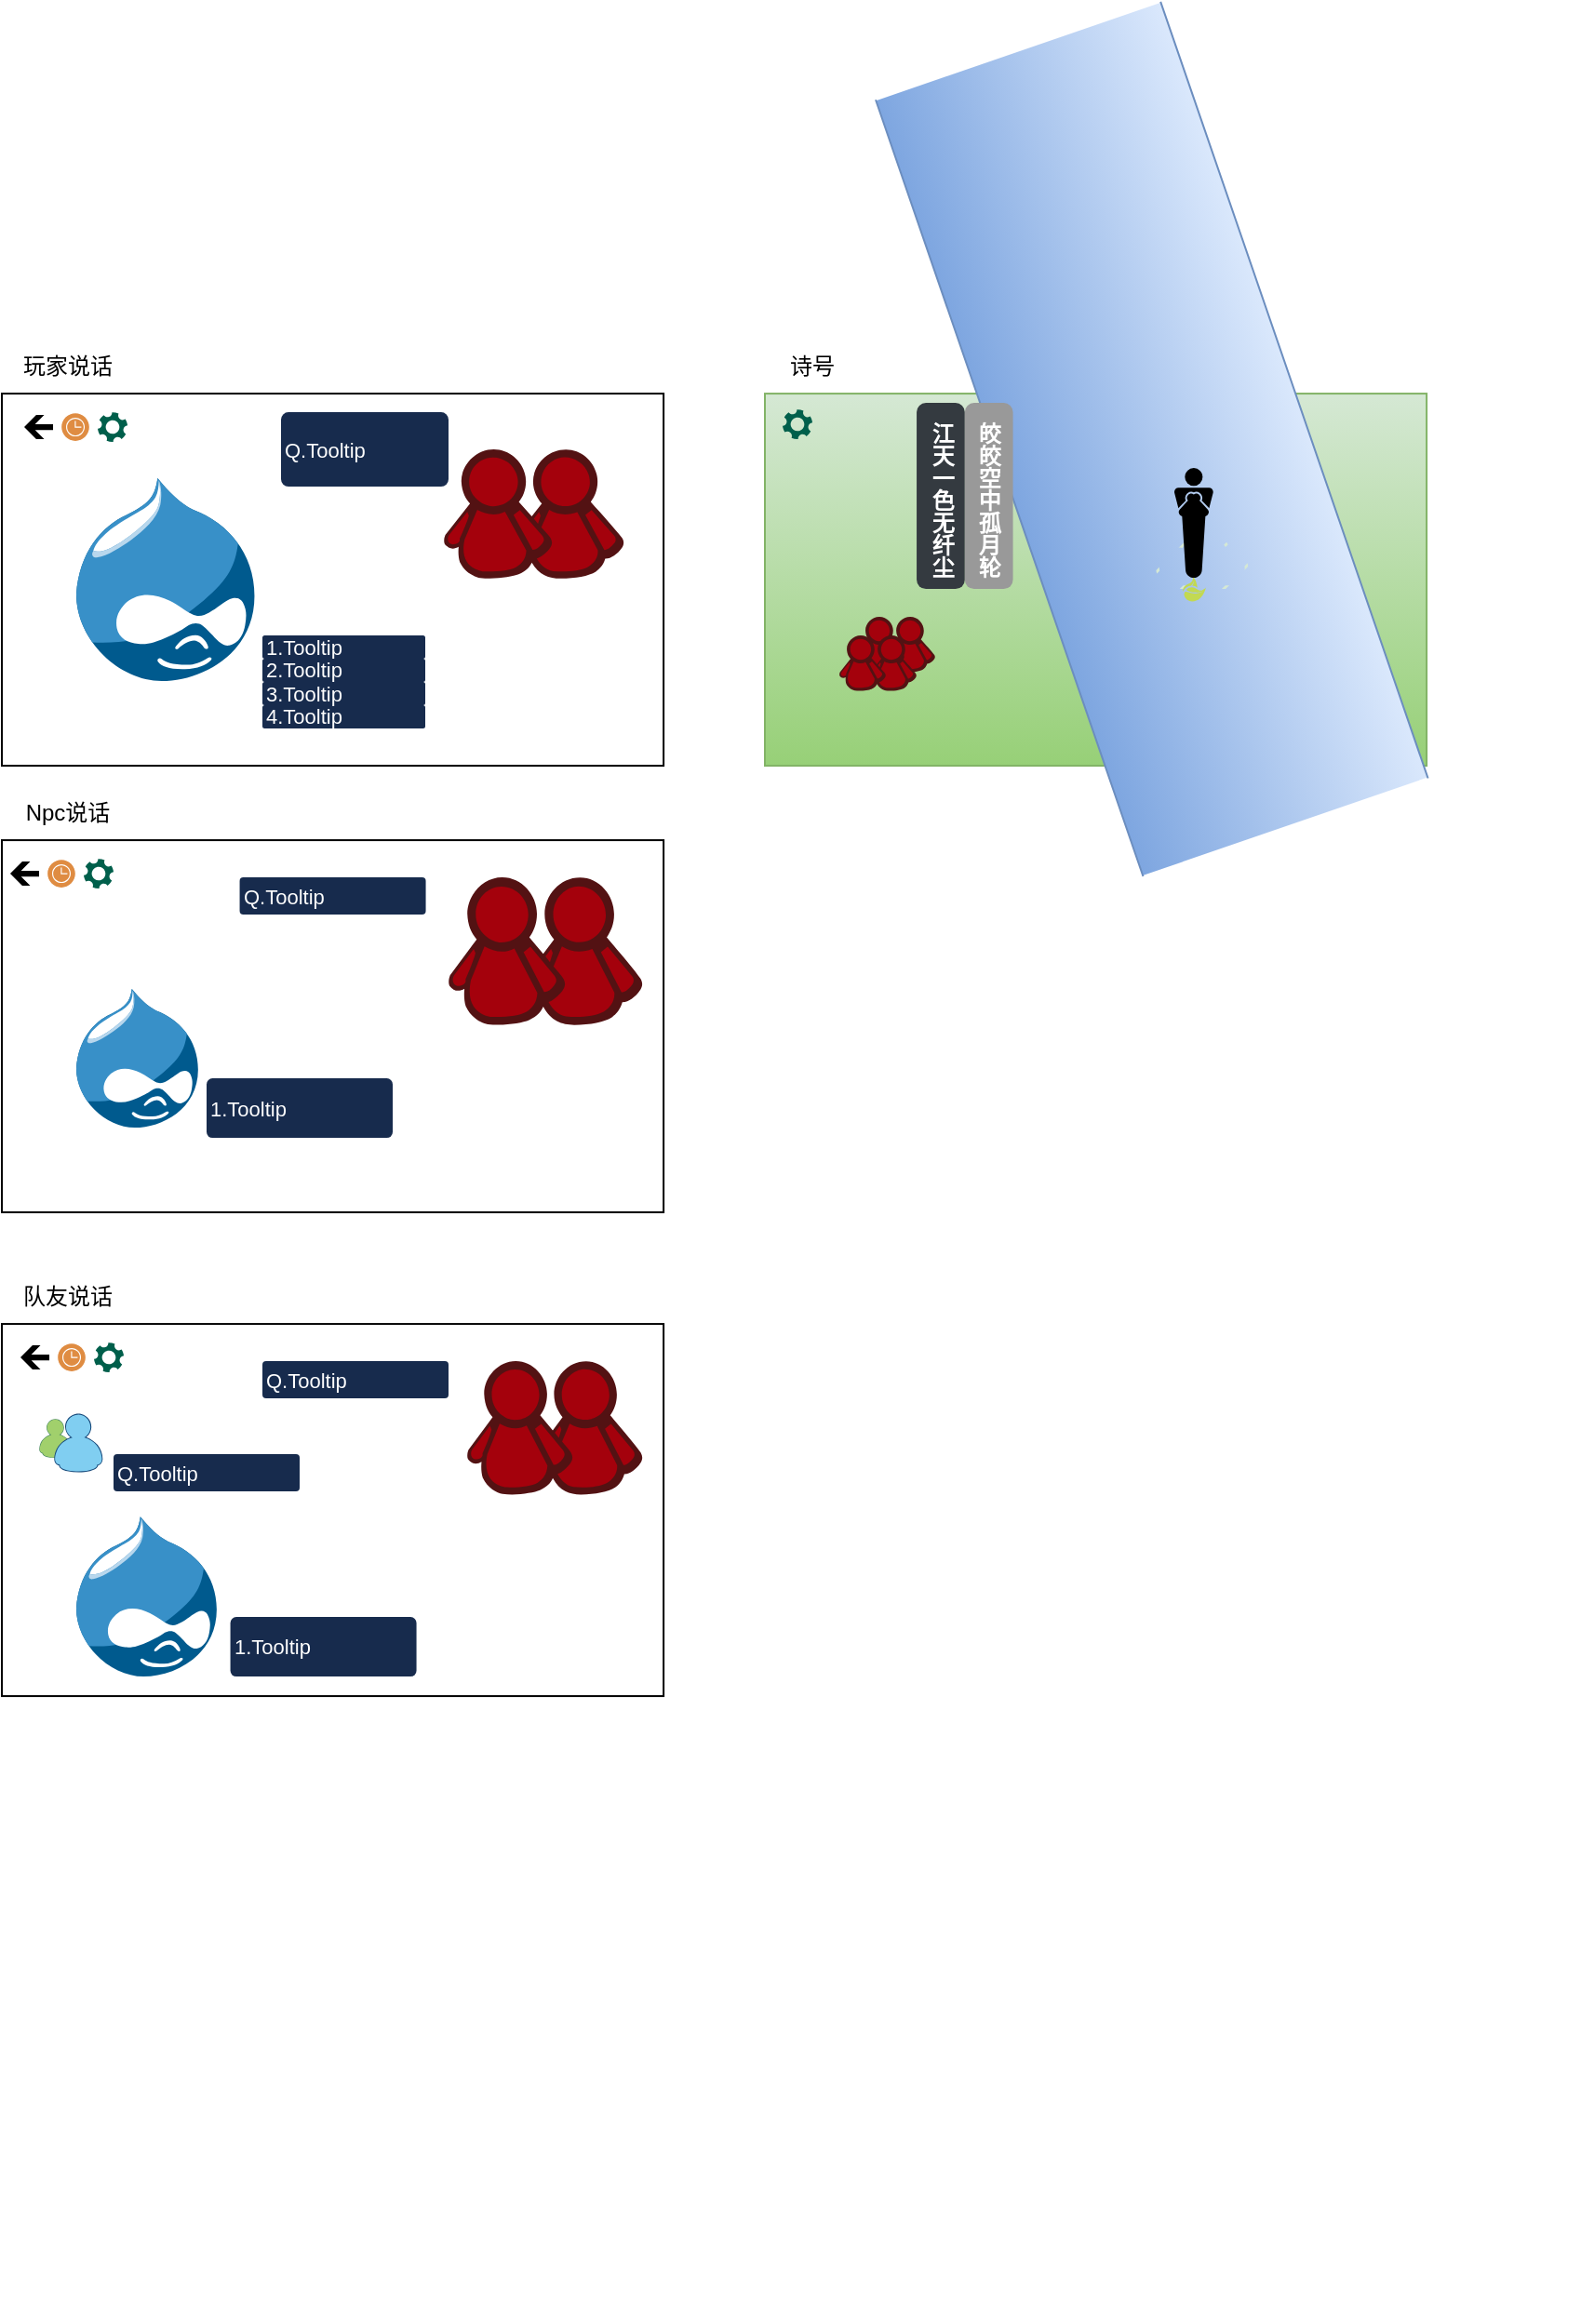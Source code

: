 <mxfile version="24.6.4" type="github">
  <diagram name="第 1 页" id="cYoCfUcgI-zAiytulR6E">
    <mxGraphModel dx="1107" dy="1319" grid="1" gridSize="10" guides="1" tooltips="1" connect="1" arrows="1" fold="1" page="1" pageScale="1" pageWidth="827" pageHeight="1169" math="0" shadow="0">
      <root>
        <mxCell id="0" />
        <mxCell id="1" parent="0" />
        <mxCell id="om5L3PRnyQK6nAgkemVv-11" value="" style="group" vertex="1" connectable="0" parent="1">
          <mxGeometry x="-790" y="-693.46" width="355.55" height="200" as="geometry" />
        </mxCell>
        <mxCell id="XrLvH0l81-9kW68MFrbY-14" value="" style="whiteSpace=wrap;html=1;aspect=fixed;" parent="om5L3PRnyQK6nAgkemVv-11" vertex="1">
          <mxGeometry width="355.55" height="200" as="geometry" />
        </mxCell>
        <mxCell id="om5L3PRnyQK6nAgkemVv-1" value="" style="dashed=0;outlineConnect=0;html=1;align=center;labelPosition=center;verticalLabelPosition=bottom;verticalAlign=top;shape=mxgraph.weblogos.drupal" vertex="1" parent="om5L3PRnyQK6nAgkemVv-11">
          <mxGeometry x="40" y="45.5" width="95.73" height="109" as="geometry" />
        </mxCell>
        <mxCell id="om5L3PRnyQK6nAgkemVv-6" value="" style="group" vertex="1" connectable="0" parent="om5L3PRnyQK6nAgkemVv-11">
          <mxGeometry x="150" y="120" width="87.5" height="50" as="geometry" />
        </mxCell>
        <mxCell id="om5L3PRnyQK6nAgkemVv-2" value="1.Tooltip" style="rounded=1;arcSize=10;fillColor=#172B4D;strokeColor=none;html=1;fontSize=11;align=left;fontColor=#ffffff;fontStyle=0;fontSize=11;sketch=0;" vertex="1" parent="om5L3PRnyQK6nAgkemVv-6">
          <mxGeometry x="-10" y="10" width="87.5" height="12.5" as="geometry" />
        </mxCell>
        <mxCell id="om5L3PRnyQK6nAgkemVv-3" value="4.Tooltip" style="rounded=1;arcSize=10;fillColor=#172B4D;strokeColor=none;html=1;fontSize=11;align=left;fontColor=#ffffff;fontStyle=0;fontSize=11;sketch=0;" vertex="1" parent="om5L3PRnyQK6nAgkemVv-6">
          <mxGeometry x="-10" y="47.5" width="87.5" height="12.5" as="geometry" />
        </mxCell>
        <mxCell id="om5L3PRnyQK6nAgkemVv-4" value="3.Tooltip" style="rounded=1;arcSize=10;fillColor=#172B4D;strokeColor=none;html=1;fontSize=11;align=left;fontColor=#ffffff;fontStyle=0;fontSize=11;sketch=0;" vertex="1" parent="om5L3PRnyQK6nAgkemVv-6">
          <mxGeometry x="-10" y="35" width="87.5" height="12.5" as="geometry" />
        </mxCell>
        <mxCell id="om5L3PRnyQK6nAgkemVv-5" value="2.Tooltip" style="rounded=1;arcSize=10;fillColor=#172B4D;strokeColor=none;html=1;fontSize=11;align=left;fontColor=#ffffff;fontStyle=0;fontSize=11;sketch=0;" vertex="1" parent="om5L3PRnyQK6nAgkemVv-6">
          <mxGeometry x="-10" y="22.5" width="87.5" height="12.5" as="geometry" />
        </mxCell>
        <mxCell id="om5L3PRnyQK6nAgkemVv-7" value="" style="dashed=0;outlineConnect=0;html=1;align=center;labelPosition=center;verticalLabelPosition=bottom;verticalAlign=top;shape=mxgraph.weblogos.buddymarks" vertex="1" parent="om5L3PRnyQK6nAgkemVv-11">
          <mxGeometry x="237.5" y="30" width="96.9" height="70" as="geometry" />
        </mxCell>
        <mxCell id="om5L3PRnyQK6nAgkemVv-8" value="Q.Tooltip" style="rounded=1;arcSize=10;fillColor=#172B4D;strokeColor=none;html=1;fontSize=11;align=left;fontColor=#ffffff;fontStyle=0;fontSize=11;sketch=0;" vertex="1" parent="om5L3PRnyQK6nAgkemVv-11">
          <mxGeometry x="150" y="10" width="90" height="40" as="geometry" />
        </mxCell>
        <mxCell id="om5L3PRnyQK6nAgkemVv-53" value="" style="group" vertex="1" connectable="0" parent="om5L3PRnyQK6nAgkemVv-11">
          <mxGeometry x="12" y="10" width="55.51" height="16" as="geometry" />
        </mxCell>
        <mxCell id="om5L3PRnyQK6nAgkemVv-54" value="" style="sketch=0;pointerEvents=1;shadow=0;dashed=0;html=1;strokeColor=none;fillColor=#005F4B;labelPosition=center;verticalLabelPosition=bottom;verticalAlign=top;align=center;outlineConnect=0;shape=mxgraph.veeam2.service_application;" vertex="1" parent="om5L3PRnyQK6nAgkemVv-53">
          <mxGeometry x="39.51" width="16" height="16" as="geometry" />
        </mxCell>
        <mxCell id="om5L3PRnyQK6nAgkemVv-55" value="" style="sketch=0;pointerEvents=1;shadow=0;dashed=0;html=1;strokeColor=none;fillColor=#DF8C42;labelPosition=center;verticalLabelPosition=bottom;verticalAlign=top;align=center;outlineConnect=0;shape=mxgraph.veeam2.delayed;" vertex="1" parent="om5L3PRnyQK6nAgkemVv-53">
          <mxGeometry x="19.51" width="16" height="16" as="geometry" />
        </mxCell>
        <mxCell id="om5L3PRnyQK6nAgkemVv-56" value="" style="shape=mxgraph.signs.travel.arrow_west;html=1;pointerEvents=1;fillColor=#000000;strokeColor=none;verticalLabelPosition=bottom;verticalAlign=top;align=center;sketch=0;" vertex="1" parent="om5L3PRnyQK6nAgkemVv-53">
          <mxGeometry y="1.5" width="15.51" height="13" as="geometry" />
        </mxCell>
        <mxCell id="om5L3PRnyQK6nAgkemVv-12" value="玩家说话" style="text;html=1;align=center;verticalAlign=middle;resizable=0;points=[];autosize=1;strokeColor=none;fillColor=none;" vertex="1" parent="1">
          <mxGeometry x="-790" y="-723.46" width="70" height="30" as="geometry" />
        </mxCell>
        <mxCell id="om5L3PRnyQK6nAgkemVv-23" value="Npc说话" style="text;html=1;align=center;verticalAlign=middle;resizable=0;points=[];autosize=1;strokeColor=none;fillColor=none;" vertex="1" parent="1">
          <mxGeometry x="-790" y="-483.46" width="70" height="30" as="geometry" />
        </mxCell>
        <mxCell id="om5L3PRnyQK6nAgkemVv-14" value="" style="whiteSpace=wrap;html=1;aspect=fixed;" vertex="1" parent="1">
          <mxGeometry x="-790" y="-453.46" width="355.55" height="200" as="geometry" />
        </mxCell>
        <mxCell id="om5L3PRnyQK6nAgkemVv-15" value="" style="dashed=0;outlineConnect=0;html=1;align=center;labelPosition=center;verticalLabelPosition=bottom;verticalAlign=top;shape=mxgraph.weblogos.drupal" vertex="1" parent="1">
          <mxGeometry x="-750" y="-373.46" width="65.43" height="74.5" as="geometry" />
        </mxCell>
        <mxCell id="om5L3PRnyQK6nAgkemVv-16" value="" style="group" vertex="1" connectable="0" parent="1">
          <mxGeometry x="-670" y="-333.46" width="90" height="40" as="geometry" />
        </mxCell>
        <mxCell id="om5L3PRnyQK6nAgkemVv-17" value="1.Tooltip" style="rounded=1;arcSize=10;fillColor=#172B4D;strokeColor=none;html=1;fontSize=11;align=left;fontColor=#ffffff;fontStyle=0;fontSize=11;sketch=0;" vertex="1" parent="om5L3PRnyQK6nAgkemVv-16">
          <mxGeometry x="-10" y="8" width="100" height="32" as="geometry" />
        </mxCell>
        <mxCell id="om5L3PRnyQK6nAgkemVv-21" value="" style="dashed=0;outlineConnect=0;html=1;align=center;labelPosition=center;verticalLabelPosition=bottom;verticalAlign=top;shape=mxgraph.weblogos.buddymarks" vertex="1" parent="1">
          <mxGeometry x="-550" y="-433.46" width="104.4" height="80" as="geometry" />
        </mxCell>
        <mxCell id="om5L3PRnyQK6nAgkemVv-22" value="Q.Tooltip" style="rounded=1;arcSize=10;fillColor=#172B4D;strokeColor=none;html=1;fontSize=11;align=left;fontColor=#ffffff;fontStyle=0;fontSize=11;sketch=0;" vertex="1" parent="1">
          <mxGeometry x="-662.22" y="-433.46" width="100" height="20" as="geometry" />
        </mxCell>
        <mxCell id="om5L3PRnyQK6nAgkemVv-28" value="队友说话" style="text;html=1;align=center;verticalAlign=middle;resizable=0;points=[];autosize=1;strokeColor=none;fillColor=none;" vertex="1" parent="1">
          <mxGeometry x="-790" y="-223.46" width="70" height="30" as="geometry" />
        </mxCell>
        <mxCell id="om5L3PRnyQK6nAgkemVv-29" value="" style="whiteSpace=wrap;html=1;aspect=fixed;" vertex="1" parent="1">
          <mxGeometry x="-790" y="-193.46" width="355.55" height="200" as="geometry" />
        </mxCell>
        <mxCell id="om5L3PRnyQK6nAgkemVv-30" value="" style="dashed=0;outlineConnect=0;html=1;align=center;labelPosition=center;verticalLabelPosition=bottom;verticalAlign=top;shape=mxgraph.weblogos.drupal" vertex="1" parent="1">
          <mxGeometry x="-750" y="-89.84" width="75.43" height="85.88" as="geometry" />
        </mxCell>
        <mxCell id="om5L3PRnyQK6nAgkemVv-31" value="" style="group" vertex="1" connectable="0" parent="1">
          <mxGeometry x="-657.22" y="-43.96" width="90" height="40" as="geometry" />
        </mxCell>
        <mxCell id="om5L3PRnyQK6nAgkemVv-32" value="1.Tooltip" style="rounded=1;arcSize=10;fillColor=#172B4D;strokeColor=none;html=1;fontSize=11;align=left;fontColor=#ffffff;fontStyle=0;fontSize=11;sketch=0;" vertex="1" parent="om5L3PRnyQK6nAgkemVv-31">
          <mxGeometry x="-10" y="8" width="100" height="32" as="geometry" />
        </mxCell>
        <mxCell id="om5L3PRnyQK6nAgkemVv-33" value="" style="dashed=0;outlineConnect=0;html=1;align=center;labelPosition=center;verticalLabelPosition=bottom;verticalAlign=top;shape=mxgraph.weblogos.buddymarks" vertex="1" parent="1">
          <mxGeometry x="-540" y="-173.46" width="94.4" height="72.34" as="geometry" />
        </mxCell>
        <mxCell id="om5L3PRnyQK6nAgkemVv-34" value="Q.Tooltip" style="rounded=1;arcSize=10;fillColor=#172B4D;strokeColor=none;html=1;fontSize=11;align=left;fontColor=#ffffff;fontStyle=0;fontSize=11;sketch=0;" vertex="1" parent="1">
          <mxGeometry x="-650" y="-173.46" width="100" height="20" as="geometry" />
        </mxCell>
        <mxCell id="om5L3PRnyQK6nAgkemVv-36" value="" style="dashed=0;outlineConnect=0;html=1;align=center;labelPosition=center;verticalLabelPosition=bottom;verticalAlign=top;shape=mxgraph.weblogos.messenger" vertex="1" parent="1">
          <mxGeometry x="-770" y="-145.26" width="34.2" height="31.8" as="geometry" />
        </mxCell>
        <mxCell id="om5L3PRnyQK6nAgkemVv-37" value="Q.Tooltip" style="rounded=1;arcSize=10;fillColor=#172B4D;strokeColor=none;html=1;fontSize=11;align=left;fontColor=#ffffff;fontStyle=0;fontSize=11;sketch=0;" vertex="1" parent="1">
          <mxGeometry x="-730.0" y="-123.46" width="100" height="20" as="geometry" />
        </mxCell>
        <mxCell id="om5L3PRnyQK6nAgkemVv-48" value="" style="group" vertex="1" connectable="0" parent="1">
          <mxGeometry x="-785.51" y="-443.46" width="55.51" height="16" as="geometry" />
        </mxCell>
        <mxCell id="om5L3PRnyQK6nAgkemVv-41" value="" style="sketch=0;pointerEvents=1;shadow=0;dashed=0;html=1;strokeColor=none;fillColor=#005F4B;labelPosition=center;verticalLabelPosition=bottom;verticalAlign=top;align=center;outlineConnect=0;shape=mxgraph.veeam2.service_application;" vertex="1" parent="om5L3PRnyQK6nAgkemVv-48">
          <mxGeometry x="39.51" width="16" height="16" as="geometry" />
        </mxCell>
        <mxCell id="om5L3PRnyQK6nAgkemVv-43" value="" style="sketch=0;pointerEvents=1;shadow=0;dashed=0;html=1;strokeColor=none;fillColor=#DF8C42;labelPosition=center;verticalLabelPosition=bottom;verticalAlign=top;align=center;outlineConnect=0;shape=mxgraph.veeam2.delayed;" vertex="1" parent="om5L3PRnyQK6nAgkemVv-48">
          <mxGeometry x="19.51" width="16" height="16" as="geometry" />
        </mxCell>
        <mxCell id="om5L3PRnyQK6nAgkemVv-44" value="" style="shape=mxgraph.signs.travel.arrow_west;html=1;pointerEvents=1;fillColor=#000000;strokeColor=none;verticalLabelPosition=bottom;verticalAlign=top;align=center;sketch=0;" vertex="1" parent="om5L3PRnyQK6nAgkemVv-48">
          <mxGeometry y="1.5" width="15.51" height="13" as="geometry" />
        </mxCell>
        <mxCell id="om5L3PRnyQK6nAgkemVv-49" value="" style="group" vertex="1" connectable="0" parent="1">
          <mxGeometry x="-780" y="-183.46" width="55.51" height="16" as="geometry" />
        </mxCell>
        <mxCell id="om5L3PRnyQK6nAgkemVv-50" value="" style="sketch=0;pointerEvents=1;shadow=0;dashed=0;html=1;strokeColor=none;fillColor=#005F4B;labelPosition=center;verticalLabelPosition=bottom;verticalAlign=top;align=center;outlineConnect=0;shape=mxgraph.veeam2.service_application;" vertex="1" parent="om5L3PRnyQK6nAgkemVv-49">
          <mxGeometry x="39.51" width="16" height="16" as="geometry" />
        </mxCell>
        <mxCell id="om5L3PRnyQK6nAgkemVv-51" value="" style="sketch=0;pointerEvents=1;shadow=0;dashed=0;html=1;strokeColor=none;fillColor=#DF8C42;labelPosition=center;verticalLabelPosition=bottom;verticalAlign=top;align=center;outlineConnect=0;shape=mxgraph.veeam2.delayed;" vertex="1" parent="om5L3PRnyQK6nAgkemVv-49">
          <mxGeometry x="19.51" width="16" height="16" as="geometry" />
        </mxCell>
        <mxCell id="om5L3PRnyQK6nAgkemVv-52" value="" style="shape=mxgraph.signs.travel.arrow_west;html=1;pointerEvents=1;fillColor=#000000;strokeColor=none;verticalLabelPosition=bottom;verticalAlign=top;align=center;sketch=0;" vertex="1" parent="om5L3PRnyQK6nAgkemVv-49">
          <mxGeometry y="1.5" width="15.51" height="13" as="geometry" />
        </mxCell>
        <mxCell id="om5L3PRnyQK6nAgkemVv-59" value="" style="group" vertex="1" connectable="0" parent="1">
          <mxGeometry x="-380" y="110" width="437.27" height="232.32" as="geometry" />
        </mxCell>
        <mxCell id="om5L3PRnyQK6nAgkemVv-60" value="" style="whiteSpace=wrap;html=1;aspect=fixed;fillColor=#d5e8d4;strokeColor=#82b366;gradientColor=#97d077;" vertex="1" parent="om5L3PRnyQK6nAgkemVv-59">
          <mxGeometry y="-803.46" width="355.55" height="200" as="geometry" />
        </mxCell>
        <mxCell id="om5L3PRnyQK6nAgkemVv-69" value="" style="group" vertex="1" connectable="0" parent="om5L3PRnyQK6nAgkemVv-59">
          <mxGeometry x="-30" y="-794.96" width="55.51" height="16" as="geometry" />
        </mxCell>
        <mxCell id="om5L3PRnyQK6nAgkemVv-70" value="" style="sketch=0;pointerEvents=1;shadow=0;dashed=0;html=1;strokeColor=none;fillColor=#005F4B;labelPosition=center;verticalLabelPosition=bottom;verticalAlign=top;align=center;outlineConnect=0;shape=mxgraph.veeam2.service_application;" vertex="1" parent="om5L3PRnyQK6nAgkemVv-69">
          <mxGeometry x="39.51" width="16" height="16" as="geometry" />
        </mxCell>
        <mxCell id="om5L3PRnyQK6nAgkemVv-76" value="" style="dashed=0;outlineConnect=0;html=1;align=center;labelPosition=center;verticalLabelPosition=bottom;verticalAlign=top;shape=mxgraph.weblogos.buddymarks" vertex="1" parent="om5L3PRnyQK6nAgkemVv-59">
          <mxGeometry x="50" y="-683.46" width="41.53" height="30" as="geometry" />
        </mxCell>
        <mxCell id="om5L3PRnyQK6nAgkemVv-77" value="" style="dashed=0;outlineConnect=0;html=1;align=center;labelPosition=center;verticalLabelPosition=bottom;verticalAlign=top;shape=mxgraph.weblogos.buddymarks" vertex="1" parent="om5L3PRnyQK6nAgkemVv-59">
          <mxGeometry x="40" y="-673.46" width="41.53" height="30" as="geometry" />
        </mxCell>
        <mxCell id="om5L3PRnyQK6nAgkemVv-82" value="" style="shape=partialRectangle;whiteSpace=wrap;html=1;left=0;right=0;fillColor=#dae8fc;rotation=71;strokeColor=#6c8ebf;gradientColor=#7ea6e0;" vertex="1" parent="om5L3PRnyQK6nAgkemVv-59">
          <mxGeometry x="-12.29" y="-860" width="440.39" height="161.9" as="geometry" />
        </mxCell>
        <mxCell id="om5L3PRnyQK6nAgkemVv-84" value="" style="sketch=0;pointerEvents=1;shadow=0;dashed=0;html=1;strokeColor=#82b366;fillColor=#D5E8D4;labelPosition=center;verticalLabelPosition=bottom;verticalAlign=top;align=center;outlineConnect=0;shape=mxgraph.veeam2.cloud;gradientColor=none;fillStyle=hatch;" vertex="1" parent="om5L3PRnyQK6nAgkemVv-59">
          <mxGeometry x="210" y="-729.53" width="49.71" height="31.07" as="geometry" />
        </mxCell>
        <mxCell id="om5L3PRnyQK6nAgkemVv-87" value="江天一色无纤尘&lt;div style=&quot;font-size: 12px;&quot;&gt;&lt;br style=&quot;font-size: 12px;&quot;&gt;&lt;/div&gt;" style="html=1;shadow=0;dashed=0;shape=mxgraph.bootstrap.rrect;rSize=5;strokeColor=none;strokeWidth=1;fillColor=#343A40;fontColor=#FFFFFF;whiteSpace=wrap;align=left;verticalAlign=bottom;spacingLeft=0;fontStyle=1;fontSize=12;spacing=5;textDirection=vertical-lr;horizontal=1;" vertex="1" parent="om5L3PRnyQK6nAgkemVv-59">
          <mxGeometry x="81.53" y="-798.46" width="25.88" height="100" as="geometry" />
        </mxCell>
        <mxCell id="om5L3PRnyQK6nAgkemVv-89" value="&lt;div style=&quot;&quot;&gt;皎皎空中孤月轮&lt;br style=&quot;font-size: 12px;&quot;&gt;&lt;/div&gt;" style="html=1;shadow=0;dashed=0;shape=mxgraph.bootstrap.rrect;rSize=5;strokeColor=none;strokeWidth=1;fillColor=#999999;fontColor=#FFFFFF;whiteSpace=wrap;align=left;verticalAlign=bottom;spacingLeft=0;fontStyle=1;fontSize=12;spacing=5;textDirection=vertical-lr;horizontal=1;" vertex="1" parent="om5L3PRnyQK6nAgkemVv-59">
          <mxGeometry x="107.41" y="-798.46" width="25.88" height="100" as="geometry" />
        </mxCell>
        <mxCell id="om5L3PRnyQK6nAgkemVv-91" value="" style="group" vertex="1" connectable="0" parent="om5L3PRnyQK6nAgkemVv-59">
          <mxGeometry x="220" y="-763.46" width="20.86" height="74.168" as="geometry" />
        </mxCell>
        <mxCell id="om5L3PRnyQK6nAgkemVv-85" value="" style="dashed=0;outlineConnect=0;html=1;align=center;labelPosition=center;verticalLabelPosition=bottom;verticalAlign=top;shape=mxgraph.weblogos.freshbump;fillColor=#C2D952;strokeColor=none;rotation=45;" vertex="1" parent="om5L3PRnyQK6nAgkemVv-91">
          <mxGeometry x="4.6" y="60" width="11.2" height="11.96" as="geometry" />
        </mxCell>
        <mxCell id="om5L3PRnyQK6nAgkemVv-90" value="" style="shape=mxgraph.signs.people.mummy;html=1;pointerEvents=1;fillColor=#000000;strokeColor=none;verticalLabelPosition=bottom;verticalAlign=top;align=center;sketch=0;" vertex="1" parent="om5L3PRnyQK6nAgkemVv-91">
          <mxGeometry width="20.86" height="59" as="geometry" />
        </mxCell>
        <mxCell id="om5L3PRnyQK6nAgkemVv-73" value="诗号" style="text;html=1;align=center;verticalAlign=middle;resizable=0;points=[];autosize=1;strokeColor=none;fillColor=none;" vertex="1" parent="1">
          <mxGeometry x="-380" y="-723.46" width="50" height="30" as="geometry" />
        </mxCell>
      </root>
    </mxGraphModel>
  </diagram>
</mxfile>
